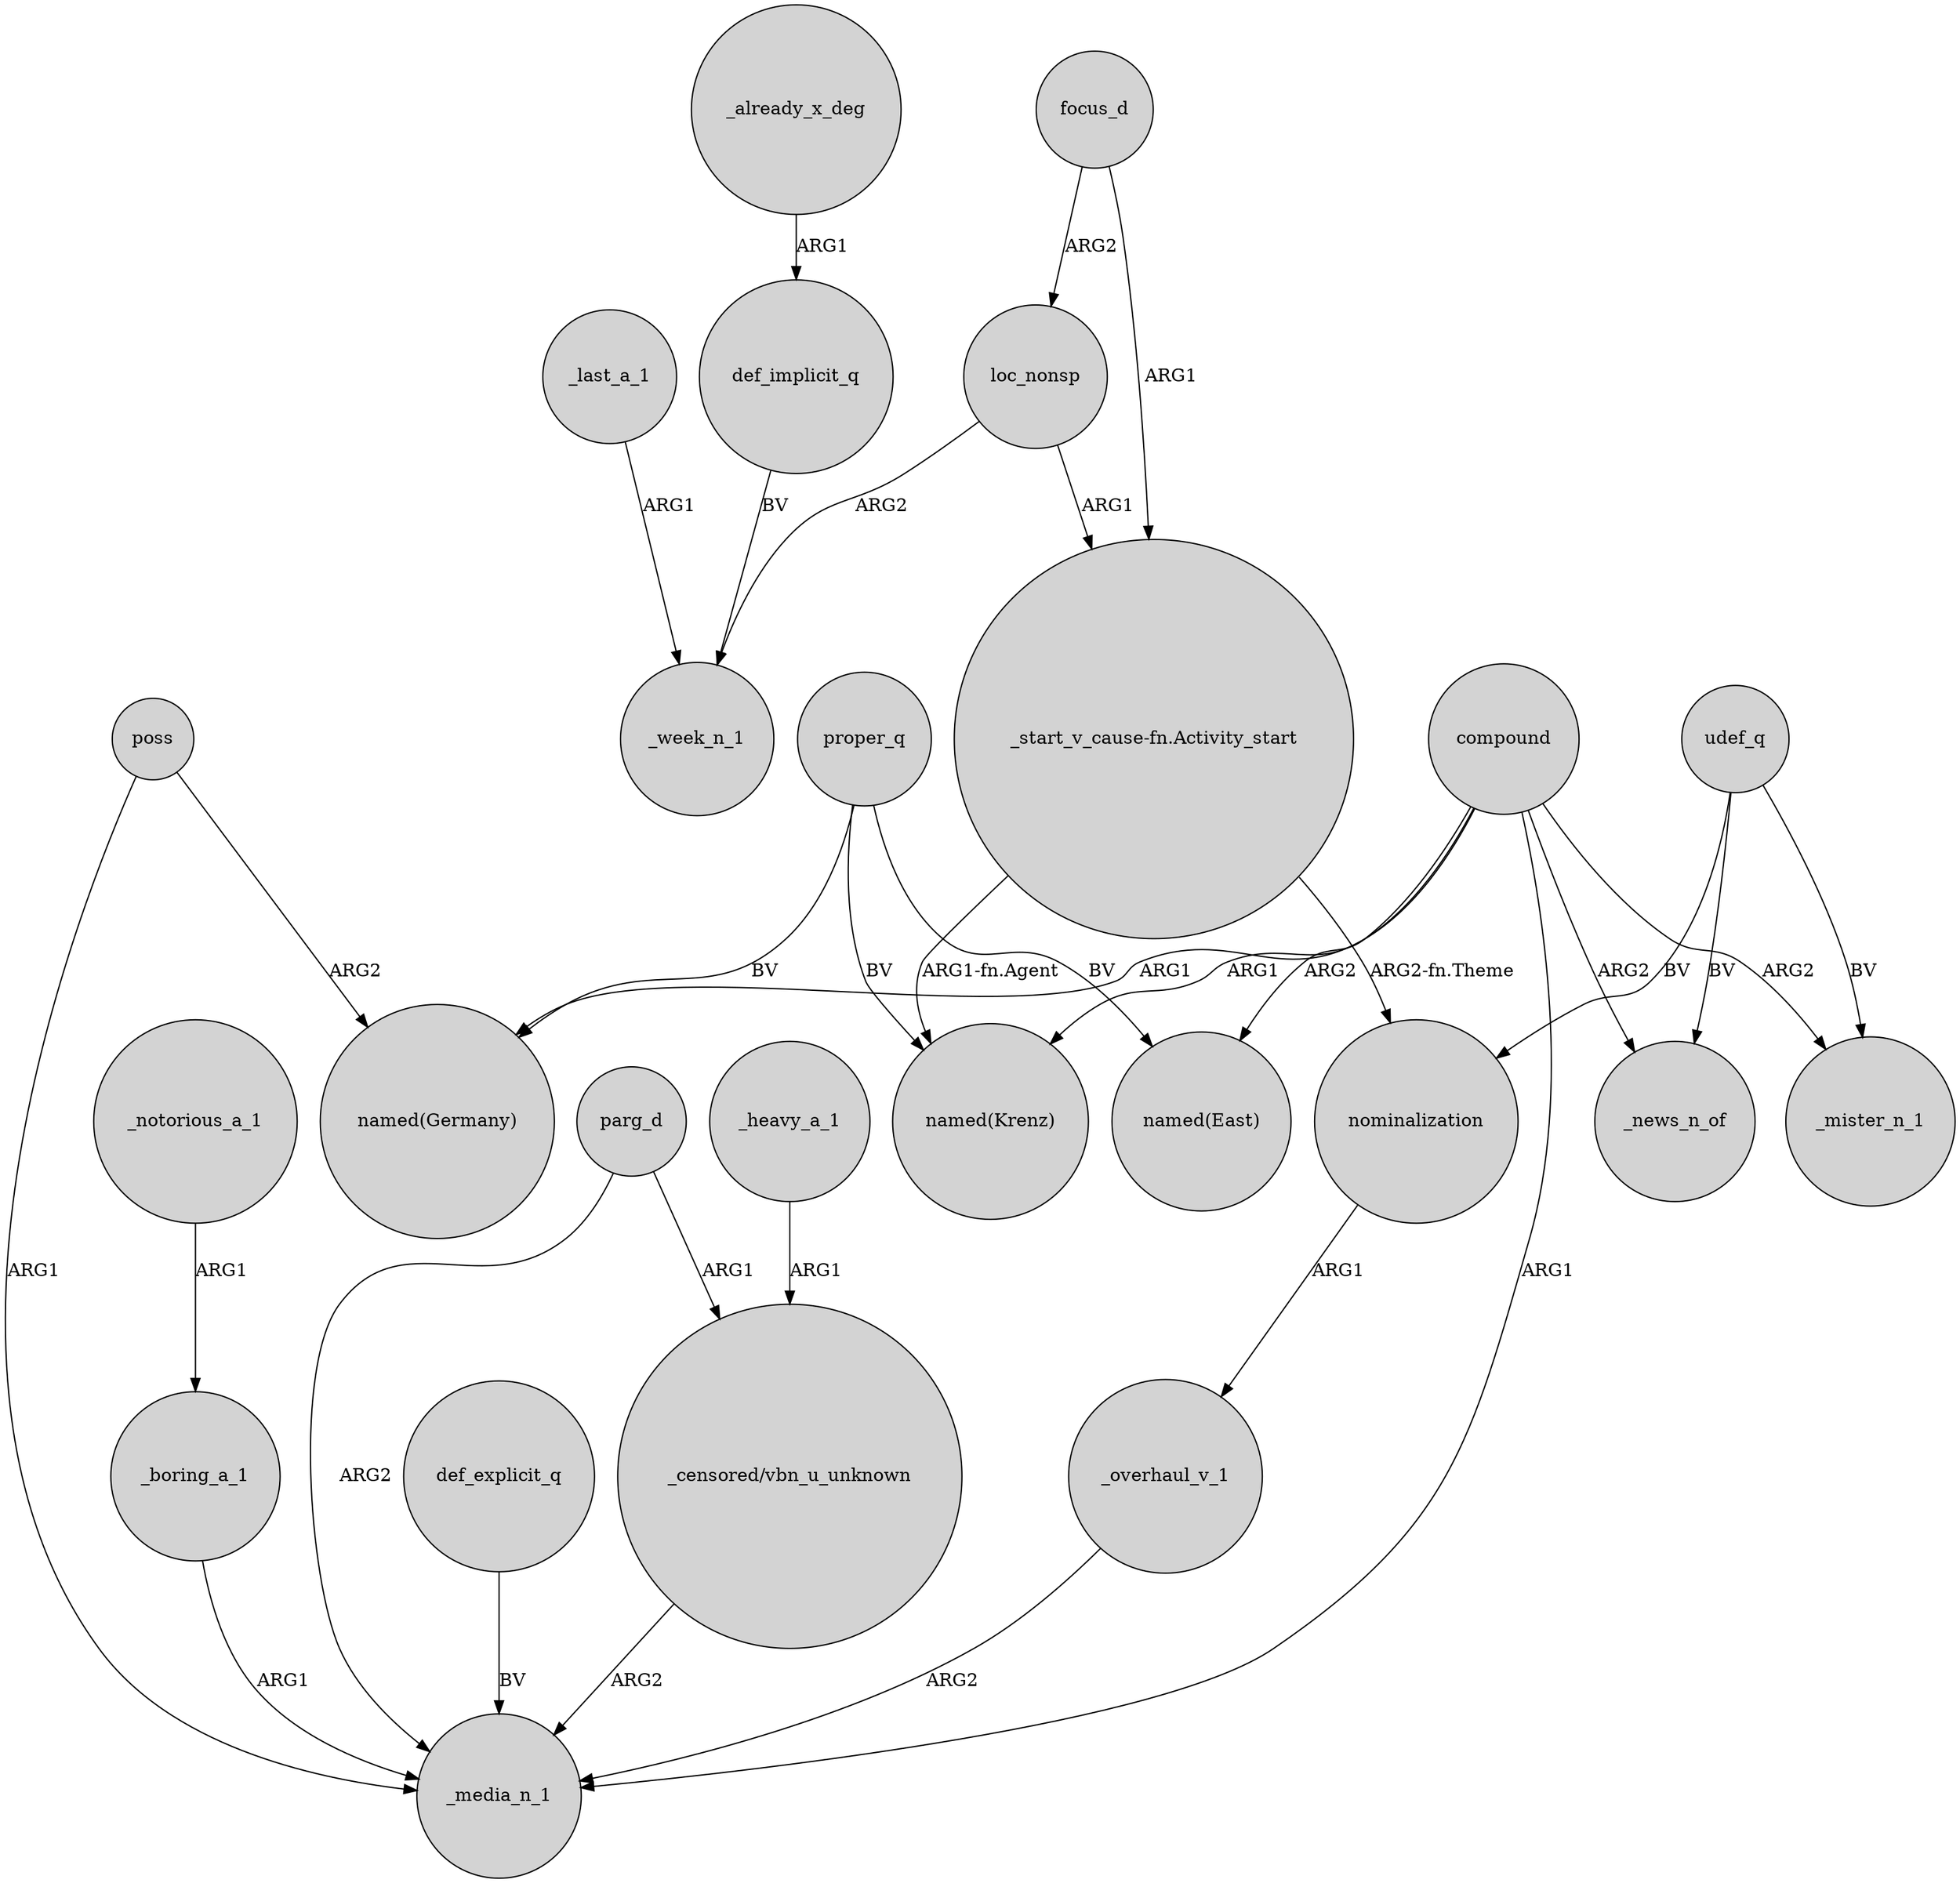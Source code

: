 digraph {
	node [shape=circle style=filled]
	focus_d -> loc_nonsp [label=ARG2]
	compound -> _media_n_1 [label=ARG1]
	def_implicit_q -> _week_n_1 [label=BV]
	proper_q -> "named(Germany)" [label=BV]
	_boring_a_1 -> _media_n_1 [label=ARG1]
	_notorious_a_1 -> _boring_a_1 [label=ARG1]
	_overhaul_v_1 -> _media_n_1 [label=ARG2]
	nominalization -> _overhaul_v_1 [label=ARG1]
	compound -> _mister_n_1 [label=ARG2]
	_already_x_deg -> def_implicit_q [label=ARG1]
	proper_q -> "named(Krenz)" [label=BV]
	udef_q -> _mister_n_1 [label=BV]
	def_explicit_q -> _media_n_1 [label=BV]
	"_start_v_cause-fn.Activity_start" -> nominalization [label="ARG2-fn.Theme"]
	_heavy_a_1 -> "_censored/vbn_u_unknown" [label=ARG1]
	loc_nonsp -> _week_n_1 [label=ARG2]
	parg_d -> "_censored/vbn_u_unknown" [label=ARG1]
	"_start_v_cause-fn.Activity_start" -> "named(Krenz)" [label="ARG1-fn.Agent"]
	compound -> "named(Germany)" [label=ARG1]
	compound -> _news_n_of [label=ARG2]
	_last_a_1 -> _week_n_1 [label=ARG1]
	parg_d -> _media_n_1 [label=ARG2]
	udef_q -> nominalization [label=BV]
	"_censored/vbn_u_unknown" -> _media_n_1 [label=ARG2]
	focus_d -> "_start_v_cause-fn.Activity_start" [label=ARG1]
	compound -> "named(Krenz)" [label=ARG1]
	poss -> _media_n_1 [label=ARG1]
	udef_q -> _news_n_of [label=BV]
	poss -> "named(Germany)" [label=ARG2]
	proper_q -> "named(East)" [label=BV]
	compound -> "named(East)" [label=ARG2]
	loc_nonsp -> "_start_v_cause-fn.Activity_start" [label=ARG1]
}
